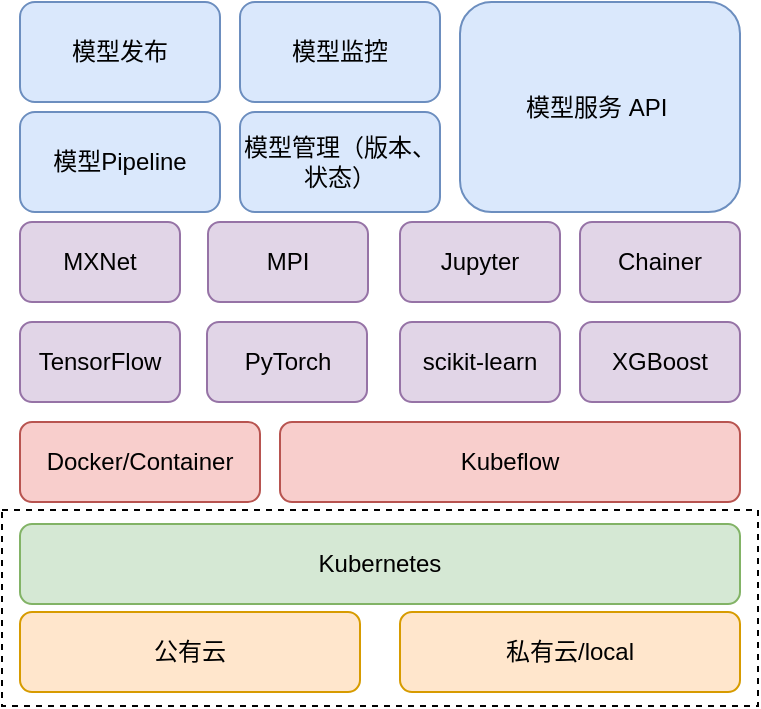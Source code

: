 <mxfile version="16.4.6" type="github">
  <diagram id="nuRA4hduTNOBmzphRDFL" name="Page-1">
    <mxGraphModel dx="1422" dy="762" grid="1" gridSize="10" guides="1" tooltips="1" connect="1" arrows="1" fold="1" page="1" pageScale="1" pageWidth="827" pageHeight="1169" math="0" shadow="0">
      <root>
        <mxCell id="0" />
        <mxCell id="1" parent="0" />
        <mxCell id="-rjAJHLTLCYnk1fCZFQO-21" value="" style="rounded=0;whiteSpace=wrap;html=1;dashed=1;" vertex="1" parent="1">
          <mxGeometry x="231" y="534" width="378" height="98" as="geometry" />
        </mxCell>
        <mxCell id="-rjAJHLTLCYnk1fCZFQO-2" value="Kubernetes" style="rounded=1;whiteSpace=wrap;html=1;fillColor=#d5e8d4;strokeColor=#82b366;" vertex="1" parent="1">
          <mxGeometry x="240" y="541" width="360" height="40" as="geometry" />
        </mxCell>
        <mxCell id="-rjAJHLTLCYnk1fCZFQO-3" value="公有云" style="rounded=1;whiteSpace=wrap;html=1;fillColor=#ffe6cc;strokeColor=#d79b00;" vertex="1" parent="1">
          <mxGeometry x="240" y="585" width="170" height="40" as="geometry" />
        </mxCell>
        <mxCell id="-rjAJHLTLCYnk1fCZFQO-4" value="私有云/local" style="rounded=1;whiteSpace=wrap;html=1;fillColor=#ffe6cc;strokeColor=#d79b00;" vertex="1" parent="1">
          <mxGeometry x="430" y="585" width="170" height="40" as="geometry" />
        </mxCell>
        <mxCell id="-rjAJHLTLCYnk1fCZFQO-5" value="Kubeflow" style="rounded=1;whiteSpace=wrap;html=1;fillColor=#f8cecc;strokeColor=#b85450;" vertex="1" parent="1">
          <mxGeometry x="370" y="490" width="230" height="40" as="geometry" />
        </mxCell>
        <mxCell id="-rjAJHLTLCYnk1fCZFQO-6" value="Docker/Container" style="rounded=1;whiteSpace=wrap;html=1;fillColor=#f8cecc;strokeColor=#b85450;" vertex="1" parent="1">
          <mxGeometry x="240" y="490" width="120" height="40" as="geometry" />
        </mxCell>
        <mxCell id="-rjAJHLTLCYnk1fCZFQO-7" value="TensorFlow" style="rounded=1;whiteSpace=wrap;html=1;fillColor=#e1d5e7;strokeColor=#9673a6;" vertex="1" parent="1">
          <mxGeometry x="240" y="440" width="80" height="40" as="geometry" />
        </mxCell>
        <mxCell id="-rjAJHLTLCYnk1fCZFQO-8" value="PyTorch" style="rounded=1;whiteSpace=wrap;html=1;fillColor=#e1d5e7;strokeColor=#9673a6;" vertex="1" parent="1">
          <mxGeometry x="333.5" y="440" width="80" height="40" as="geometry" />
        </mxCell>
        <mxCell id="-rjAJHLTLCYnk1fCZFQO-9" value="scikit-learn" style="rounded=1;whiteSpace=wrap;html=1;fillColor=#e1d5e7;strokeColor=#9673a6;" vertex="1" parent="1">
          <mxGeometry x="430" y="440" width="80" height="40" as="geometry" />
        </mxCell>
        <mxCell id="-rjAJHLTLCYnk1fCZFQO-10" value="XGBoost" style="rounded=1;whiteSpace=wrap;html=1;fillColor=#e1d5e7;strokeColor=#9673a6;" vertex="1" parent="1">
          <mxGeometry x="520" y="440" width="80" height="40" as="geometry" />
        </mxCell>
        <mxCell id="-rjAJHLTLCYnk1fCZFQO-11" value="MXNet" style="rounded=1;whiteSpace=wrap;html=1;fillColor=#e1d5e7;strokeColor=#9673a6;" vertex="1" parent="1">
          <mxGeometry x="240" y="390" width="80" height="40" as="geometry" />
        </mxCell>
        <mxCell id="-rjAJHLTLCYnk1fCZFQO-12" value="MPI" style="rounded=1;whiteSpace=wrap;html=1;fillColor=#e1d5e7;strokeColor=#9673a6;" vertex="1" parent="1">
          <mxGeometry x="334" y="390" width="80" height="40" as="geometry" />
        </mxCell>
        <mxCell id="-rjAJHLTLCYnk1fCZFQO-13" value="Jupyter" style="rounded=1;whiteSpace=wrap;html=1;fillColor=#e1d5e7;strokeColor=#9673a6;" vertex="1" parent="1">
          <mxGeometry x="430" y="390" width="80" height="40" as="geometry" />
        </mxCell>
        <mxCell id="-rjAJHLTLCYnk1fCZFQO-14" value="Chainer" style="rounded=1;whiteSpace=wrap;html=1;fillColor=#e1d5e7;strokeColor=#9673a6;" vertex="1" parent="1">
          <mxGeometry x="520" y="390" width="80" height="40" as="geometry" />
        </mxCell>
        <mxCell id="-rjAJHLTLCYnk1fCZFQO-15" value="模型服务 API&amp;nbsp;" style="rounded=1;whiteSpace=wrap;html=1;fillColor=#dae8fc;strokeColor=#6c8ebf;" vertex="1" parent="1">
          <mxGeometry x="460" y="280" width="140" height="105" as="geometry" />
        </mxCell>
        <mxCell id="-rjAJHLTLCYnk1fCZFQO-17" value="模型监控" style="rounded=1;whiteSpace=wrap;html=1;fillColor=#dae8fc;strokeColor=#6c8ebf;" vertex="1" parent="1">
          <mxGeometry x="350" y="280" width="100" height="50" as="geometry" />
        </mxCell>
        <mxCell id="-rjAJHLTLCYnk1fCZFQO-18" value="模型发布" style="rounded=1;whiteSpace=wrap;html=1;fillColor=#dae8fc;strokeColor=#6c8ebf;" vertex="1" parent="1">
          <mxGeometry x="240" y="280" width="100" height="50" as="geometry" />
        </mxCell>
        <mxCell id="-rjAJHLTLCYnk1fCZFQO-19" value="模型Pipeline" style="rounded=1;whiteSpace=wrap;html=1;fillColor=#dae8fc;strokeColor=#6c8ebf;" vertex="1" parent="1">
          <mxGeometry x="240" y="335" width="100" height="50" as="geometry" />
        </mxCell>
        <mxCell id="-rjAJHLTLCYnk1fCZFQO-20" value="模型管理（版本、状态）" style="rounded=1;whiteSpace=wrap;html=1;fillColor=#dae8fc;strokeColor=#6c8ebf;" vertex="1" parent="1">
          <mxGeometry x="350" y="335" width="100" height="50" as="geometry" />
        </mxCell>
      </root>
    </mxGraphModel>
  </diagram>
</mxfile>
